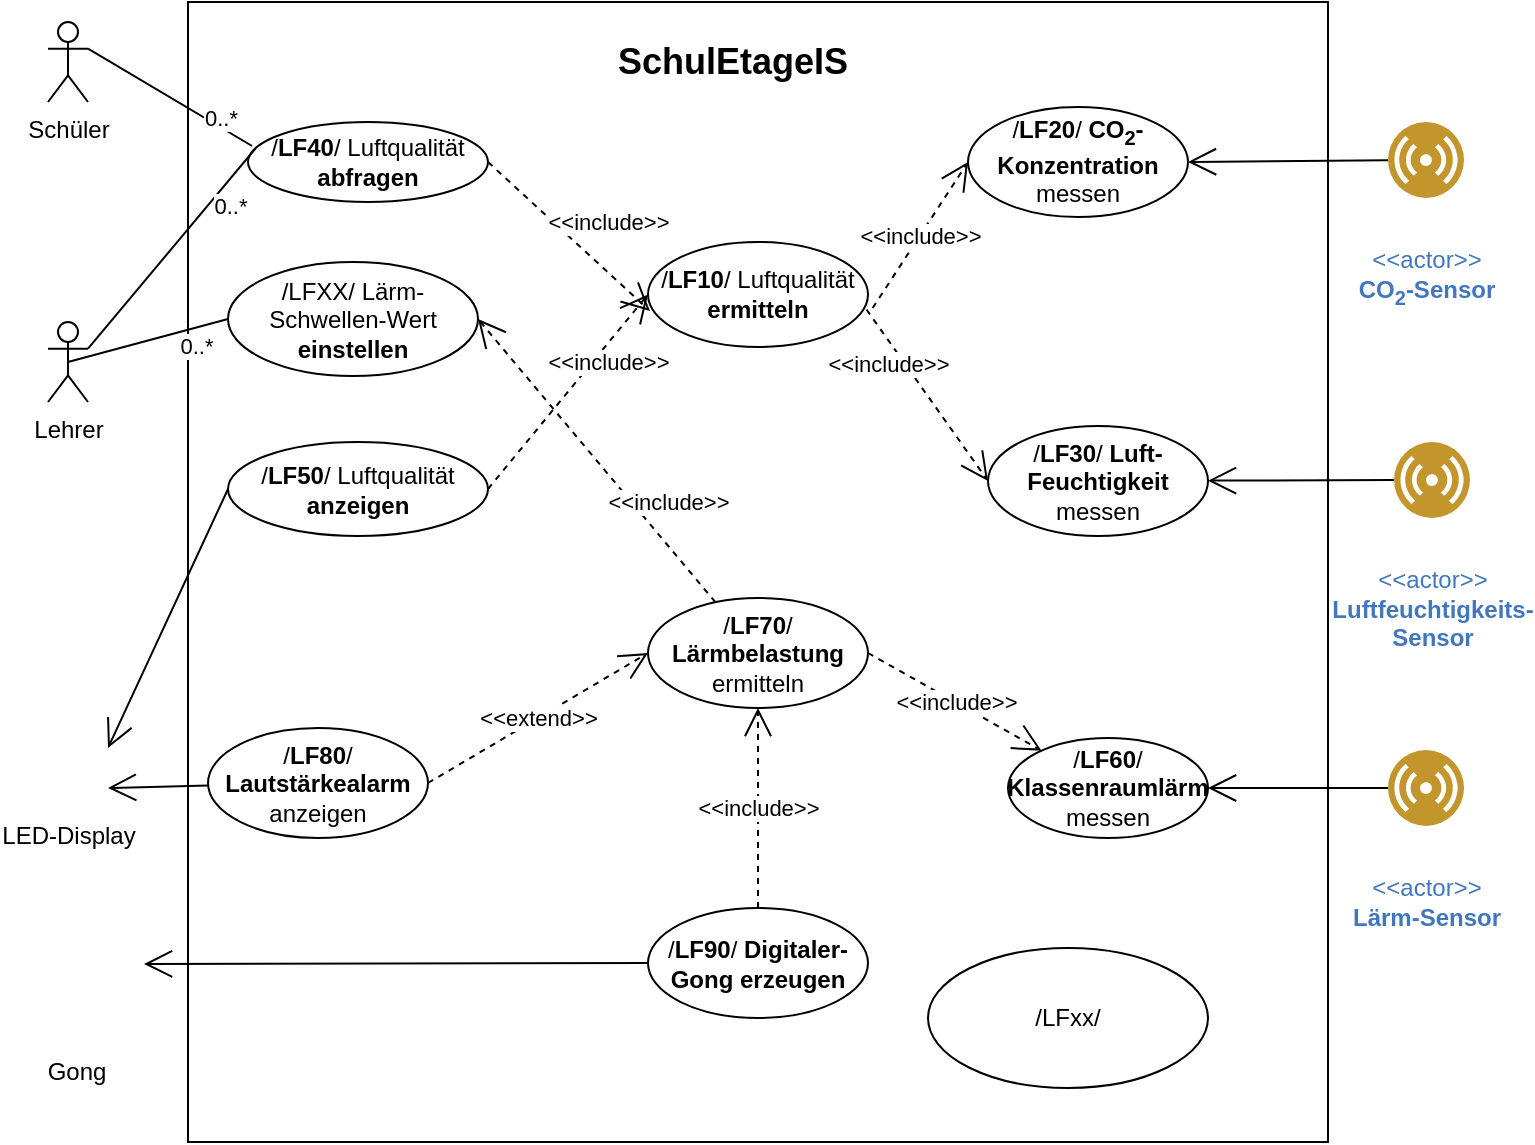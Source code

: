 <mxfile version="13.10.0" type="github">
  <diagram id="NjPx6L6P-f17HurSo4oa" name="Page-1">
    <mxGraphModel dx="1014" dy="575" grid="1" gridSize="10" guides="1" tooltips="1" connect="1" arrows="1" fold="1" page="1" pageScale="1" pageWidth="827" pageHeight="1169" math="0" shadow="0">
      <root>
        <mxCell id="0" />
        <mxCell id="1" parent="0" />
        <mxCell id="tBXFolUEibetbll4YTJQ-2" value="" style="whiteSpace=wrap;html=1;aspect=fixed;" parent="1" vertex="1">
          <mxGeometry x="150" y="30" width="570" height="570" as="geometry" />
        </mxCell>
        <mxCell id="tBXFolUEibetbll4YTJQ-3" value="&lt;div align=&quot;center&quot;&gt;&lt;font size=&quot;1&quot;&gt;&lt;b style=&quot;font-size: 18px&quot;&gt;SchulEtageIS&lt;/b&gt;&lt;/font&gt;&lt;/div&gt;" style="text;html=1;strokeColor=none;fillColor=none;align=center;verticalAlign=middle;whiteSpace=wrap;rounded=0;" parent="1" vertex="1">
          <mxGeometry x="385" y="50" width="75" height="20" as="geometry" />
        </mxCell>
        <mxCell id="tBXFolUEibetbll4YTJQ-4" value="Lehrer" style="shape=umlActor;verticalLabelPosition=bottom;verticalAlign=top;html=1;outlineConnect=0;" parent="1" vertex="1">
          <mxGeometry x="80" y="190" width="20" height="40" as="geometry" />
        </mxCell>
        <mxCell id="tBXFolUEibetbll4YTJQ-5" value="/&lt;b&gt;LF40&lt;/b&gt;/ Luftqualität &lt;b&gt;abfragen&lt;/b&gt;" style="ellipse;whiteSpace=wrap;html=1;" parent="1" vertex="1">
          <mxGeometry x="180" y="90" width="120" height="40" as="geometry" />
        </mxCell>
        <mxCell id="tBXFolUEibetbll4YTJQ-7" value="0..*" style="endArrow=none;html=1;entryX=0.033;entryY=0.325;entryDx=0;entryDy=0;entryPerimeter=0;exitX=1;exitY=0.333;exitDx=0;exitDy=0;exitPerimeter=0;" parent="1" source="tBXFolUEibetbll4YTJQ-4" target="tBXFolUEibetbll4YTJQ-5" edge="1">
          <mxGeometry x="0.532" y="-9" width="50" height="50" relative="1" as="geometry">
            <mxPoint x="150" y="222" as="sourcePoint" />
            <mxPoint x="200" y="172" as="targetPoint" />
            <mxPoint as="offset" />
          </mxGeometry>
        </mxCell>
        <mxCell id="tBXFolUEibetbll4YTJQ-8" value="Schüler" style="shape=umlActor;verticalLabelPosition=bottom;verticalAlign=top;html=1;outlineConnect=0;" parent="1" vertex="1">
          <mxGeometry x="80" y="40" width="20" height="40" as="geometry" />
        </mxCell>
        <mxCell id="tBXFolUEibetbll4YTJQ-9" value="&lt;div align=&quot;right&quot;&gt;0..*&lt;/div&gt;" style="endArrow=none;html=1;exitX=1;exitY=0.333;exitDx=0;exitDy=0;exitPerimeter=0;entryX=0.017;entryY=0.3;entryDx=0;entryDy=0;entryPerimeter=0;align=right;" parent="1" source="tBXFolUEibetbll4YTJQ-8" target="tBXFolUEibetbll4YTJQ-5" edge="1">
          <mxGeometry x="0.751" y="9" width="50" height="50" relative="1" as="geometry">
            <mxPoint x="140" y="142" as="sourcePoint" />
            <mxPoint x="190" y="92" as="targetPoint" />
            <mxPoint as="offset" />
          </mxGeometry>
        </mxCell>
        <mxCell id="tBXFolUEibetbll4YTJQ-10" value="&lt;div&gt;/&lt;b&gt;LF20&lt;/b&gt;/ &lt;strong&gt; CO&lt;sub&gt;2&lt;/sub&gt;-Konzentration &lt;/strong&gt;messen&lt;/div&gt;&lt;strong&gt;&lt;/strong&gt;" style="ellipse;whiteSpace=wrap;html=1;" parent="1" vertex="1">
          <mxGeometry x="540" y="82.5" width="110" height="55" as="geometry" />
        </mxCell>
        <mxCell id="tBXFolUEibetbll4YTJQ-12" value="&amp;lt;&amp;lt;include&amp;gt;&amp;gt;" style="endArrow=open;endSize=12;dashed=1;html=1;entryX=0;entryY=0.5;entryDx=0;entryDy=0;exitX=1.021;exitY=0.629;exitDx=0;exitDy=0;exitPerimeter=0;" parent="1" source="tBXFolUEibetbll4YTJQ-25" target="tBXFolUEibetbll4YTJQ-10" edge="1">
          <mxGeometry width="160" relative="1" as="geometry">
            <mxPoint x="340" y="222" as="sourcePoint" />
            <mxPoint x="500" y="222" as="targetPoint" />
          </mxGeometry>
        </mxCell>
        <mxCell id="tBXFolUEibetbll4YTJQ-14" value="&amp;lt;&amp;lt;include&amp;gt;&amp;gt;" style="endArrow=open;endSize=12;dashed=1;html=1;entryX=0;entryY=0.5;entryDx=0;entryDy=0;exitX=0.993;exitY=0.643;exitDx=0;exitDy=0;exitPerimeter=0;" parent="1" source="tBXFolUEibetbll4YTJQ-25" target="tBXFolUEibetbll4YTJQ-13" edge="1">
          <mxGeometry x="-0.474" y="-6" width="160" relative="1" as="geometry">
            <mxPoint x="260" y="242" as="sourcePoint" />
            <mxPoint x="420" y="242" as="targetPoint" />
            <mxPoint y="1" as="offset" />
          </mxGeometry>
        </mxCell>
        <mxCell id="tBXFolUEibetbll4YTJQ-18" value="" style="endArrow=open;endFill=1;endSize=12;html=1;entryX=1;entryY=0.5;entryDx=0;entryDy=0;" parent="1" source="VVjiE10HI5X3EsX-Hr6X-1" target="tBXFolUEibetbll4YTJQ-10" edge="1">
          <mxGeometry width="160" relative="1" as="geometry">
            <mxPoint x="700.282" y="87.441" as="sourcePoint" />
            <mxPoint x="596.272" y="107.547" as="targetPoint" />
          </mxGeometry>
        </mxCell>
        <mxCell id="tBXFolUEibetbll4YTJQ-22" value="LED-Display" style="shape=image;html=1;verticalAlign=top;verticalLabelPosition=bottom;labelBackgroundColor=#ffffff;imageAspect=0;aspect=fixed;image=https://cdn2.iconfinder.com/data/icons/kitchen-appliances-computers-and-electronics/32/Appliances-03-128.png" parent="1" vertex="1">
          <mxGeometry x="70" y="393" width="40" height="40" as="geometry" />
        </mxCell>
        <mxCell id="tBXFolUEibetbll4YTJQ-23" value="&lt;div&gt;/&lt;b&gt;LF50&lt;/b&gt;/ Luftqualität&lt;/div&gt;&lt;div&gt;&lt;b&gt;anzeigen&lt;/b&gt;&lt;br&gt;&lt;/div&gt;" style="ellipse;whiteSpace=wrap;html=1;" parent="1" vertex="1">
          <mxGeometry x="170" y="250" width="130" height="47" as="geometry" />
        </mxCell>
        <mxCell id="tBXFolUEibetbll4YTJQ-24" value="" style="endArrow=open;endFill=1;endSize=12;html=1;entryX=1;entryY=0.25;entryDx=0;entryDy=0;exitX=0;exitY=0.5;exitDx=0;exitDy=0;" parent="1" source="tBXFolUEibetbll4YTJQ-23" target="tBXFolUEibetbll4YTJQ-22" edge="1">
          <mxGeometry width="160" relative="1" as="geometry">
            <mxPoint x="175" y="302.5" as="sourcePoint" />
            <mxPoint x="120" y="369" as="targetPoint" />
          </mxGeometry>
        </mxCell>
        <mxCell id="tBXFolUEibetbll4YTJQ-25" value="&lt;div&gt;/&lt;b&gt;LF10&lt;/b&gt;/ Luftqualität&lt;/div&gt;&lt;div&gt;&lt;b&gt;ermitteln&lt;/b&gt;&lt;br&gt;&lt;/div&gt;" style="ellipse;whiteSpace=wrap;html=1;" parent="1" vertex="1">
          <mxGeometry x="380" y="150" width="110" height="52.5" as="geometry" />
        </mxCell>
        <mxCell id="tBXFolUEibetbll4YTJQ-13" value="&lt;div&gt;/&lt;b&gt;LF30&lt;/b&gt;/ &lt;b&gt;Luft-&lt;/b&gt;&lt;/div&gt;&lt;div&gt;&lt;b&gt;Feuchtigkeit&lt;/b&gt; &lt;br&gt;&lt;/div&gt;&lt;div&gt;messen&lt;br&gt;&lt;/div&gt;" style="ellipse;whiteSpace=wrap;html=1;" parent="1" vertex="1">
          <mxGeometry x="550" y="242" width="110" height="55" as="geometry" />
        </mxCell>
        <mxCell id="tBXFolUEibetbll4YTJQ-26" value="" style="endArrow=open;endFill=1;endSize=12;html=1;exitX=0;exitY=0.5;exitDx=0;exitDy=0;" parent="1" source="VVjiE10HI5X3EsX-Hr6X-4" target="tBXFolUEibetbll4YTJQ-13" edge="1">
          <mxGeometry width="160" relative="1" as="geometry">
            <mxPoint x="696.5" y="230.25" as="sourcePoint" />
            <mxPoint x="640" y="257" as="targetPoint" />
          </mxGeometry>
        </mxCell>
        <mxCell id="tBXFolUEibetbll4YTJQ-27" value="&amp;lt;&amp;lt;include&amp;gt;&amp;gt;" style="endArrow=open;endSize=12;dashed=1;html=1;entryX=0;entryY=0.5;entryDx=0;entryDy=0;exitX=1;exitY=0.5;exitDx=0;exitDy=0;" parent="1" source="tBXFolUEibetbll4YTJQ-23" target="tBXFolUEibetbll4YTJQ-25" edge="1">
          <mxGeometry x="0.384" y="-6" width="160" relative="1" as="geometry">
            <mxPoint x="439.23" y="249.258" as="sourcePoint" />
            <mxPoint x="490" y="288" as="targetPoint" />
            <mxPoint as="offset" />
          </mxGeometry>
        </mxCell>
        <mxCell id="tBXFolUEibetbll4YTJQ-28" value="&amp;lt;&amp;lt;include&amp;gt;&amp;gt;" style="endArrow=open;endSize=12;dashed=1;html=1;entryX=0.009;entryY=0.657;entryDx=0;entryDy=0;entryPerimeter=0;exitX=1;exitY=0.5;exitDx=0;exitDy=0;" parent="1" source="tBXFolUEibetbll4YTJQ-5" target="tBXFolUEibetbll4YTJQ-25" edge="1">
          <mxGeometry x="0.172" y="19" width="160" relative="1" as="geometry">
            <mxPoint x="300" y="142" as="sourcePoint" />
            <mxPoint x="330" y="113.75" as="targetPoint" />
            <mxPoint as="offset" />
          </mxGeometry>
        </mxCell>
        <mxCell id="qhoi1r529fdLRaInAgnT-2" value="&lt;div&gt;/&lt;b&gt;LF60&lt;/b&gt;/ &lt;b&gt;Klassenraumlärm&lt;/b&gt;&lt;/div&gt;&lt;div&gt;messen&lt;br&gt;&lt;/div&gt;" style="ellipse;whiteSpace=wrap;html=1;" parent="1" vertex="1">
          <mxGeometry x="560" y="398" width="100" height="50" as="geometry" />
        </mxCell>
        <mxCell id="qhoi1r529fdLRaInAgnT-3" value="" style="endArrow=open;endFill=1;endSize=12;html=1;entryX=1;entryY=0.5;entryDx=0;entryDy=0;" parent="1" source="VVjiE10HI5X3EsX-Hr6X-5" target="qhoi1r529fdLRaInAgnT-2" edge="1">
          <mxGeometry width="160" relative="1" as="geometry">
            <mxPoint x="670" y="423" as="sourcePoint" />
            <mxPoint x="600" y="356" as="targetPoint" />
          </mxGeometry>
        </mxCell>
        <mxCell id="qhoi1r529fdLRaInAgnT-6" value="&lt;div&gt;/&lt;b&gt;LF70&lt;/b&gt;/ &lt;b&gt;Lärmbelastung&lt;/b&gt;&lt;/div&gt;&lt;div&gt;ermitteln&lt;br&gt;&lt;/div&gt;" style="ellipse;whiteSpace=wrap;html=1;" parent="1" vertex="1">
          <mxGeometry x="380" y="328" width="110" height="55" as="geometry" />
        </mxCell>
        <mxCell id="qhoi1r529fdLRaInAgnT-12" value="&amp;lt;&amp;lt;include&amp;gt;&amp;gt;" style="endArrow=open;endSize=12;dashed=1;html=1;exitX=1;exitY=0.5;exitDx=0;exitDy=0;" parent="1" source="qhoi1r529fdLRaInAgnT-6" target="qhoi1r529fdLRaInAgnT-2" edge="1">
          <mxGeometry width="160" relative="1" as="geometry">
            <mxPoint x="330" y="283" as="sourcePoint" />
            <mxPoint x="490" y="283" as="targetPoint" />
          </mxGeometry>
        </mxCell>
        <mxCell id="qhoi1r529fdLRaInAgnT-13" value="&lt;div&gt;/&lt;b&gt;LF90&lt;/b&gt;/ &lt;b&gt;Digitaler-Gong erzeugen&lt;br&gt;&lt;/b&gt;&lt;/div&gt;" style="ellipse;whiteSpace=wrap;html=1;" parent="1" vertex="1">
          <mxGeometry x="380" y="483" width="110" height="55" as="geometry" />
        </mxCell>
        <mxCell id="qhoi1r529fdLRaInAgnT-14" value="&amp;lt;&amp;lt;include&amp;gt;&amp;gt;" style="endArrow=open;endSize=12;dashed=1;html=1;exitX=0.5;exitY=0;exitDx=0;exitDy=0;entryX=0.5;entryY=1;entryDx=0;entryDy=0;" parent="1" source="qhoi1r529fdLRaInAgnT-13" target="qhoi1r529fdLRaInAgnT-6" edge="1">
          <mxGeometry width="160" relative="1" as="geometry">
            <mxPoint x="330" y="283" as="sourcePoint" />
            <mxPoint x="490" y="283" as="targetPoint" />
          </mxGeometry>
        </mxCell>
        <mxCell id="qhoi1r529fdLRaInAgnT-15" value="" style="endArrow=open;endFill=1;endSize=12;html=1;entryX=1;entryY=0.75;entryDx=0;entryDy=0;" parent="1" source="qhoi1r529fdLRaInAgnT-16" target="tBXFolUEibetbll4YTJQ-22" edge="1">
          <mxGeometry width="160" relative="1" as="geometry">
            <mxPoint x="319" y="381" as="sourcePoint" />
            <mxPoint x="120" y="399" as="targetPoint" />
          </mxGeometry>
        </mxCell>
        <mxCell id="qhoi1r529fdLRaInAgnT-16" value="&lt;div&gt;/&lt;b&gt;LF80&lt;/b&gt;/ &lt;b&gt;Lautstärkealarm&lt;br&gt;&lt;/b&gt;&lt;/div&gt;&lt;div&gt;anzeigen&lt;br&gt;&lt;/div&gt;" style="ellipse;whiteSpace=wrap;html=1;" parent="1" vertex="1">
          <mxGeometry x="160" y="393" width="110" height="55" as="geometry" />
        </mxCell>
        <mxCell id="qhoi1r529fdLRaInAgnT-18" value="&amp;lt;&amp;lt;extend&amp;gt;&amp;gt;" style="endArrow=open;endSize=12;dashed=1;html=1;exitX=1;exitY=0.5;exitDx=0;exitDy=0;entryX=0;entryY=0.5;entryDx=0;entryDy=0;" parent="1" source="qhoi1r529fdLRaInAgnT-16" target="qhoi1r529fdLRaInAgnT-6" edge="1">
          <mxGeometry width="160" relative="1" as="geometry">
            <mxPoint x="330" y="283" as="sourcePoint" />
            <mxPoint x="490" y="283" as="targetPoint" />
            <Array as="points" />
          </mxGeometry>
        </mxCell>
        <mxCell id="qhoi1r529fdLRaInAgnT-22" value="Gong" style="shape=image;html=1;verticalAlign=top;verticalLabelPosition=bottom;labelBackgroundColor=#ffffff;imageAspect=0;aspect=fixed;image=https://cdn4.iconfinder.com/data/icons/STROKE/musical_instruments/png/128/gong.png" parent="1" vertex="1">
          <mxGeometry x="60" y="483" width="68" height="68" as="geometry" />
        </mxCell>
        <mxCell id="qhoi1r529fdLRaInAgnT-23" value="" style="endArrow=open;endFill=1;endSize=12;html=1;exitX=0;exitY=0.5;exitDx=0;exitDy=0;" parent="1" source="qhoi1r529fdLRaInAgnT-13" edge="1">
          <mxGeometry width="160" relative="1" as="geometry">
            <mxPoint x="330" y="343" as="sourcePoint" />
            <mxPoint x="128" y="511" as="targetPoint" />
          </mxGeometry>
        </mxCell>
        <mxCell id="VVjiE10HI5X3EsX-Hr6X-1" value="&#xa;&lt;div&gt;&amp;lt;&amp;lt;actor&amp;gt;&amp;gt;&lt;/div&gt;&lt;div&gt;&lt;strong&gt;CO&lt;sub&gt;2&lt;/sub&gt;-Sensor&lt;/strong&gt;&lt;/div&gt;&#xa;&#xa;" style="aspect=fixed;perimeter=ellipsePerimeter;html=1;align=center;shadow=0;dashed=0;fontColor=#4277BB;labelBackgroundColor=#ffffff;fontSize=12;spacingTop=3;image;image=img/lib/ibm/users/sensor.svg;" vertex="1" parent="1">
          <mxGeometry x="750" y="90" width="38" height="38" as="geometry" />
        </mxCell>
        <mxCell id="VVjiE10HI5X3EsX-Hr6X-4" value="&#xa;&lt;div&gt;&amp;lt;&amp;lt;actor&amp;gt;&amp;gt; &lt;br&gt;&lt;/div&gt;&lt;div&gt;&lt;strong&gt;Luftfeuchtigkeits-&lt;/strong&gt;&lt;/div&gt;&lt;div&gt;&lt;strong&gt;Sensor&lt;/strong&gt;&lt;/div&gt;&lt;div&gt;&lt;/div&gt;&#xa;&#xa;" style="aspect=fixed;perimeter=ellipsePerimeter;html=1;align=center;shadow=0;dashed=0;fontColor=#4277BB;labelBackgroundColor=#ffffff;fontSize=12;spacingTop=3;image;image=img/lib/ibm/users/sensor.svg;" vertex="1" parent="1">
          <mxGeometry x="753" y="250" width="38" height="38" as="geometry" />
        </mxCell>
        <mxCell id="VVjiE10HI5X3EsX-Hr6X-5" value="&lt;br&gt;&lt;div&gt;&amp;lt;&amp;lt;actor&amp;gt;&amp;gt; &lt;br&gt;&lt;/div&gt;&lt;div&gt;&lt;strong&gt;Lärm-Sensor&lt;/strong&gt;&lt;/div&gt;&lt;div&gt;&lt;/div&gt;&lt;br&gt;" style="aspect=fixed;perimeter=ellipsePerimeter;html=1;align=center;shadow=0;dashed=0;fontColor=#4277BB;labelBackgroundColor=#ffffff;fontSize=12;spacingTop=3;image;image=img/lib/ibm/users/sensor.svg;" vertex="1" parent="1">
          <mxGeometry x="750" y="404" width="38" height="38" as="geometry" />
        </mxCell>
        <mxCell id="VVjiE10HI5X3EsX-Hr6X-6" value="/LFXX/ Lärm-Schwellen-Wert &lt;b&gt;einstellen&lt;/b&gt;" style="ellipse;whiteSpace=wrap;html=1;" vertex="1" parent="1">
          <mxGeometry x="170" y="160" width="125" height="57" as="geometry" />
        </mxCell>
        <mxCell id="VVjiE10HI5X3EsX-Hr6X-10" value="/LFxx/" style="ellipse;whiteSpace=wrap;html=1;" vertex="1" parent="1">
          <mxGeometry x="520" y="503" width="140" height="70" as="geometry" />
        </mxCell>
        <mxCell id="VVjiE10HI5X3EsX-Hr6X-11" value="0..*" style="endArrow=none;html=1;entryX=0;entryY=0.5;entryDx=0;entryDy=0;exitX=0.5;exitY=0.5;exitDx=0;exitDy=0;exitPerimeter=0;" edge="1" parent="1" source="tBXFolUEibetbll4YTJQ-4" target="VVjiE10HI5X3EsX-Hr6X-6">
          <mxGeometry x="0.532" y="-9" width="50" height="50" relative="1" as="geometry">
            <mxPoint x="100" y="264.333" as="sourcePoint" />
            <mxPoint x="183.96" y="164" as="targetPoint" />
            <mxPoint as="offset" />
          </mxGeometry>
        </mxCell>
        <mxCell id="VVjiE10HI5X3EsX-Hr6X-12" value="&amp;lt;&amp;lt;include&amp;gt;&amp;gt;" style="endArrow=open;endSize=12;dashed=1;html=1;entryX=1;entryY=0.5;entryDx=0;entryDy=0;" edge="1" parent="1" source="qhoi1r529fdLRaInAgnT-6" target="VVjiE10HI5X3EsX-Hr6X-6">
          <mxGeometry x="-0.42" y="-14" width="160" relative="1" as="geometry">
            <mxPoint x="300.0" y="294.5" as="sourcePoint" />
            <mxPoint x="380.0" y="197.25" as="targetPoint" />
            <mxPoint as="offset" />
          </mxGeometry>
        </mxCell>
      </root>
    </mxGraphModel>
  </diagram>
</mxfile>
